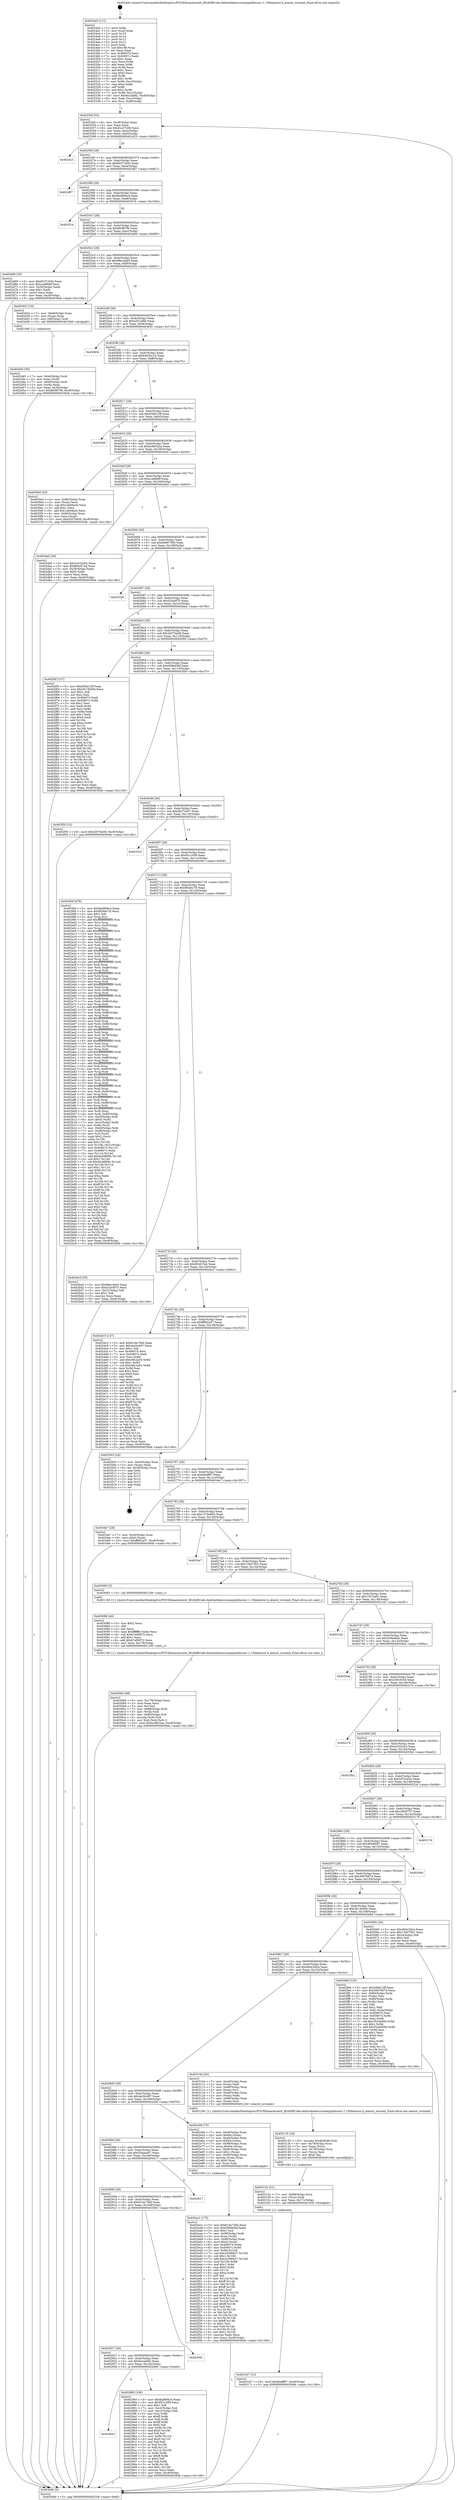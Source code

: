 digraph "0x4024e0" {
  label = "0x4024e0 (/mnt/c/Users/mathe/Desktop/tcc/POCII/binaries/extr_BGAQRCode-Androidzbarsrcmainjnilibiconv-1.15libatarist.h_atarist_wctomb_Final-ollvm.out::main(0))"
  labelloc = "t"
  node[shape=record]

  Entry [label="",width=0.3,height=0.3,shape=circle,fillcolor=black,style=filled]
  "0x40254f" [label="{
     0x40254f [32]\l
     | [instrs]\l
     &nbsp;&nbsp;0x40254f \<+6\>: mov -0xc8(%rbp),%eax\l
     &nbsp;&nbsp;0x402555 \<+2\>: mov %eax,%ecx\l
     &nbsp;&nbsp;0x402557 \<+6\>: sub $0x81a37206,%ecx\l
     &nbsp;&nbsp;0x40255d \<+6\>: mov %eax,-0xdc(%rbp)\l
     &nbsp;&nbsp;0x402563 \<+6\>: mov %ecx,-0xe0(%rbp)\l
     &nbsp;&nbsp;0x402569 \<+6\>: je 0000000000402d23 \<main+0x843\>\l
  }"]
  "0x402d23" [label="{
     0x402d23\l
  }", style=dashed]
  "0x40256f" [label="{
     0x40256f [28]\l
     | [instrs]\l
     &nbsp;&nbsp;0x40256f \<+5\>: jmp 0000000000402574 \<main+0x94\>\l
     &nbsp;&nbsp;0x402574 \<+6\>: mov -0xdc(%rbp),%eax\l
     &nbsp;&nbsp;0x40257a \<+5\>: sub $0x8437c645,%eax\l
     &nbsp;&nbsp;0x40257f \<+6\>: mov %eax,-0xe4(%rbp)\l
     &nbsp;&nbsp;0x402585 \<+6\>: je 0000000000402d87 \<main+0x8a7\>\l
  }"]
  Exit [label="",width=0.3,height=0.3,shape=circle,fillcolor=black,style=filled,peripheries=2]
  "0x402d87" [label="{
     0x402d87\l
  }", style=dashed]
  "0x40258b" [label="{
     0x40258b [28]\l
     | [instrs]\l
     &nbsp;&nbsp;0x40258b \<+5\>: jmp 0000000000402590 \<main+0xb0\>\l
     &nbsp;&nbsp;0x402590 \<+6\>: mov -0xdc(%rbp),%eax\l
     &nbsp;&nbsp;0x402596 \<+5\>: sub $0x8ad80bc4,%eax\l
     &nbsp;&nbsp;0x40259b \<+6\>: mov %eax,-0xe8(%rbp)\l
     &nbsp;&nbsp;0x4025a1 \<+6\>: je 000000000040351b \<main+0x103b\>\l
  }"]
  "0x403167" [label="{
     0x403167 [15]\l
     | [instrs]\l
     &nbsp;&nbsp;0x403167 \<+10\>: movl $0x8ddff97,-0xc8(%rbp)\l
     &nbsp;&nbsp;0x403171 \<+5\>: jmp 000000000040364b \<main+0x116b\>\l
  }"]
  "0x40351b" [label="{
     0x40351b\l
  }", style=dashed]
  "0x4025a7" [label="{
     0x4025a7 [28]\l
     | [instrs]\l
     &nbsp;&nbsp;0x4025a7 \<+5\>: jmp 00000000004025ac \<main+0xcc\>\l
     &nbsp;&nbsp;0x4025ac \<+6\>: mov -0xdc(%rbp),%eax\l
     &nbsp;&nbsp;0x4025b2 \<+5\>: sub $0x8fc987f6,%eax\l
     &nbsp;&nbsp;0x4025b7 \<+6\>: mov %eax,-0xec(%rbp)\l
     &nbsp;&nbsp;0x4025bd \<+6\>: je 0000000000402d69 \<main+0x889\>\l
  }"]
  "0x403152" [label="{
     0x403152 [21]\l
     | [instrs]\l
     &nbsp;&nbsp;0x403152 \<+7\>: mov -0x88(%rbp),%rcx\l
     &nbsp;&nbsp;0x403159 \<+3\>: mov (%rcx),%rdi\l
     &nbsp;&nbsp;0x40315c \<+6\>: mov %eax,-0x17c(%rbp)\l
     &nbsp;&nbsp;0x403162 \<+5\>: call 0000000000401030 \<free@plt\>\l
     | [calls]\l
     &nbsp;&nbsp;0x401030 \{1\} (unknown)\l
  }"]
  "0x402d69" [label="{
     0x402d69 [30]\l
     | [instrs]\l
     &nbsp;&nbsp;0x402d69 \<+5\>: mov $0x8437c645,%eax\l
     &nbsp;&nbsp;0x402d6e \<+5\>: mov $0xccaf6b8f,%ecx\l
     &nbsp;&nbsp;0x402d73 \<+3\>: mov -0x30(%rbp),%edx\l
     &nbsp;&nbsp;0x402d76 \<+3\>: cmp $0x1,%edx\l
     &nbsp;&nbsp;0x402d79 \<+3\>: cmovl %ecx,%eax\l
     &nbsp;&nbsp;0x402d7c \<+6\>: mov %eax,-0xc8(%rbp)\l
     &nbsp;&nbsp;0x402d82 \<+5\>: jmp 000000000040364b \<main+0x116b\>\l
  }"]
  "0x4025c3" [label="{
     0x4025c3 [28]\l
     | [instrs]\l
     &nbsp;&nbsp;0x4025c3 \<+5\>: jmp 00000000004025c8 \<main+0xe8\>\l
     &nbsp;&nbsp;0x4025c8 \<+6\>: mov -0xdc(%rbp),%eax\l
     &nbsp;&nbsp;0x4025ce \<+5\>: sub $0x98ec4eb5,%eax\l
     &nbsp;&nbsp;0x4025d3 \<+6\>: mov %eax,-0xf0(%rbp)\l
     &nbsp;&nbsp;0x4025d9 \<+6\>: je 0000000000402d32 \<main+0x852\>\l
  }"]
  "0x403135" [label="{
     0x403135 [29]\l
     | [instrs]\l
     &nbsp;&nbsp;0x403135 \<+10\>: movabs $0x4040d6,%rdi\l
     &nbsp;&nbsp;0x40313f \<+4\>: mov -0x78(%rbp),%rcx\l
     &nbsp;&nbsp;0x403143 \<+2\>: mov %eax,(%rcx)\l
     &nbsp;&nbsp;0x403145 \<+4\>: mov -0x78(%rbp),%rcx\l
     &nbsp;&nbsp;0x403149 \<+2\>: mov (%rcx),%esi\l
     &nbsp;&nbsp;0x40314b \<+2\>: mov $0x0,%al\l
     &nbsp;&nbsp;0x40314d \<+5\>: call 0000000000401040 \<printf@plt\>\l
     | [calls]\l
     &nbsp;&nbsp;0x401040 \{1\} (unknown)\l
  }"]
  "0x402d32" [label="{
     0x402d32 [19]\l
     | [instrs]\l
     &nbsp;&nbsp;0x402d32 \<+7\>: mov -0xb8(%rbp),%rax\l
     &nbsp;&nbsp;0x402d39 \<+3\>: mov (%rax),%rax\l
     &nbsp;&nbsp;0x402d3c \<+4\>: mov 0x8(%rax),%rdi\l
     &nbsp;&nbsp;0x402d40 \<+5\>: call 0000000000401060 \<atoi@plt\>\l
     | [calls]\l
     &nbsp;&nbsp;0x401060 \{1\} (unknown)\l
  }"]
  "0x4025df" [label="{
     0x4025df [28]\l
     | [instrs]\l
     &nbsp;&nbsp;0x4025df \<+5\>: jmp 00000000004025e4 \<main+0x104\>\l
     &nbsp;&nbsp;0x4025e4 \<+6\>: mov -0xdc(%rbp),%eax\l
     &nbsp;&nbsp;0x4025ea \<+5\>: sub $0xa2f12d6b,%eax\l
     &nbsp;&nbsp;0x4025ef \<+6\>: mov %eax,-0xf4(%rbp)\l
     &nbsp;&nbsp;0x4025f5 \<+6\>: je 000000000040363c \<main+0x115c\>\l
  }"]
  "0x4030b0" [label="{
     0x4030b0 [48]\l
     | [instrs]\l
     &nbsp;&nbsp;0x4030b0 \<+6\>: mov -0x178(%rbp),%ecx\l
     &nbsp;&nbsp;0x4030b6 \<+3\>: imul %eax,%ecx\l
     &nbsp;&nbsp;0x4030b9 \<+3\>: mov %cl,%sil\l
     &nbsp;&nbsp;0x4030bc \<+7\>: mov -0x88(%rbp),%rdi\l
     &nbsp;&nbsp;0x4030c3 \<+3\>: mov (%rdi),%rdi\l
     &nbsp;&nbsp;0x4030c6 \<+4\>: mov -0x80(%rbp),%r8\l
     &nbsp;&nbsp;0x4030ca \<+3\>: movslq (%r8),%r8\l
     &nbsp;&nbsp;0x4030cd \<+4\>: mov %sil,(%rdi,%r8,1)\l
     &nbsp;&nbsp;0x4030d1 \<+10\>: movl $0xbc9b52ea,-0xc8(%rbp)\l
     &nbsp;&nbsp;0x4030db \<+5\>: jmp 000000000040364b \<main+0x116b\>\l
  }"]
  "0x40363c" [label="{
     0x40363c\l
  }", style=dashed]
  "0x4025fb" [label="{
     0x4025fb [28]\l
     | [instrs]\l
     &nbsp;&nbsp;0x4025fb \<+5\>: jmp 0000000000402600 \<main+0x120\>\l
     &nbsp;&nbsp;0x402600 \<+6\>: mov -0xdc(%rbp),%eax\l
     &nbsp;&nbsp;0x402606 \<+5\>: sub $0xb455ec1d,%eax\l
     &nbsp;&nbsp;0x40260b \<+6\>: mov %eax,-0xf8(%rbp)\l
     &nbsp;&nbsp;0x402611 \<+6\>: je 0000000000403355 \<main+0xe75\>\l
  }"]
  "0x403088" [label="{
     0x403088 [40]\l
     | [instrs]\l
     &nbsp;&nbsp;0x403088 \<+5\>: mov $0x2,%ecx\l
     &nbsp;&nbsp;0x40308d \<+1\>: cltd\l
     &nbsp;&nbsp;0x40308e \<+2\>: idiv %ecx\l
     &nbsp;&nbsp;0x403090 \<+6\>: imul $0xfffffffe,%edx,%ecx\l
     &nbsp;&nbsp;0x403096 \<+6\>: sub $0xb7a95872,%ecx\l
     &nbsp;&nbsp;0x40309c \<+3\>: add $0x1,%ecx\l
     &nbsp;&nbsp;0x40309f \<+6\>: add $0xb7a95872,%ecx\l
     &nbsp;&nbsp;0x4030a5 \<+6\>: mov %ecx,-0x178(%rbp)\l
     &nbsp;&nbsp;0x4030ab \<+5\>: call 0000000000401160 \<next_i\>\l
     | [calls]\l
     &nbsp;&nbsp;0x401160 \{1\} (/mnt/c/Users/mathe/Desktop/tcc/POCII/binaries/extr_BGAQRCode-Androidzbarsrcmainjnilibiconv-1.15libatarist.h_atarist_wctomb_Final-ollvm.out::next_i)\l
  }"]
  "0x403355" [label="{
     0x403355\l
  }", style=dashed]
  "0x402617" [label="{
     0x402617 [28]\l
     | [instrs]\l
     &nbsp;&nbsp;0x402617 \<+5\>: jmp 000000000040261c \<main+0x13c\>\l
     &nbsp;&nbsp;0x40261c \<+6\>: mov -0xdc(%rbp),%eax\l
     &nbsp;&nbsp;0x402622 \<+5\>: sub $0xb58d12ff,%eax\l
     &nbsp;&nbsp;0x402627 \<+6\>: mov %eax,-0xfc(%rbp)\l
     &nbsp;&nbsp;0x40262d \<+6\>: je 00000000004035ef \<main+0x110f\>\l
  }"]
  "0x402ea1" [label="{
     0x402ea1 [175]\l
     | [instrs]\l
     &nbsp;&nbsp;0x402ea1 \<+5\>: mov $0x61da736d,%ecx\l
     &nbsp;&nbsp;0x402ea6 \<+5\>: mov $0xd566d3bf,%edx\l
     &nbsp;&nbsp;0x402eab \<+3\>: mov $0x1,%sil\l
     &nbsp;&nbsp;0x402eae \<+7\>: mov -0x88(%rbp),%rdi\l
     &nbsp;&nbsp;0x402eb5 \<+3\>: mov %rax,(%rdi)\l
     &nbsp;&nbsp;0x402eb8 \<+4\>: mov -0x80(%rbp),%rax\l
     &nbsp;&nbsp;0x402ebc \<+6\>: movl $0x0,(%rax)\l
     &nbsp;&nbsp;0x402ec2 \<+8\>: mov 0x406074,%r8d\l
     &nbsp;&nbsp;0x402eca \<+8\>: mov 0x40607c,%r9d\l
     &nbsp;&nbsp;0x402ed2 \<+3\>: mov %r8d,%r10d\l
     &nbsp;&nbsp;0x402ed5 \<+7\>: sub $0x24396b27,%r10d\l
     &nbsp;&nbsp;0x402edc \<+4\>: sub $0x1,%r10d\l
     &nbsp;&nbsp;0x402ee0 \<+7\>: add $0x24396b27,%r10d\l
     &nbsp;&nbsp;0x402ee7 \<+4\>: imul %r10d,%r8d\l
     &nbsp;&nbsp;0x402eeb \<+4\>: and $0x1,%r8d\l
     &nbsp;&nbsp;0x402eef \<+4\>: cmp $0x0,%r8d\l
     &nbsp;&nbsp;0x402ef3 \<+4\>: sete %r11b\l
     &nbsp;&nbsp;0x402ef7 \<+4\>: cmp $0xa,%r9d\l
     &nbsp;&nbsp;0x402efb \<+3\>: setl %bl\l
     &nbsp;&nbsp;0x402efe \<+3\>: mov %r11b,%r14b\l
     &nbsp;&nbsp;0x402f01 \<+4\>: xor $0xff,%r14b\l
     &nbsp;&nbsp;0x402f05 \<+3\>: mov %bl,%r15b\l
     &nbsp;&nbsp;0x402f08 \<+4\>: xor $0xff,%r15b\l
     &nbsp;&nbsp;0x402f0c \<+4\>: xor $0x1,%sil\l
     &nbsp;&nbsp;0x402f10 \<+3\>: mov %r14b,%r12b\l
     &nbsp;&nbsp;0x402f13 \<+4\>: and $0xff,%r12b\l
     &nbsp;&nbsp;0x402f17 \<+3\>: and %sil,%r11b\l
     &nbsp;&nbsp;0x402f1a \<+3\>: mov %r15b,%r13b\l
     &nbsp;&nbsp;0x402f1d \<+4\>: and $0xff,%r13b\l
     &nbsp;&nbsp;0x402f21 \<+3\>: and %sil,%bl\l
     &nbsp;&nbsp;0x402f24 \<+3\>: or %r11b,%r12b\l
     &nbsp;&nbsp;0x402f27 \<+3\>: or %bl,%r13b\l
     &nbsp;&nbsp;0x402f2a \<+3\>: xor %r13b,%r12b\l
     &nbsp;&nbsp;0x402f2d \<+3\>: or %r15b,%r14b\l
     &nbsp;&nbsp;0x402f30 \<+4\>: xor $0xff,%r14b\l
     &nbsp;&nbsp;0x402f34 \<+4\>: or $0x1,%sil\l
     &nbsp;&nbsp;0x402f38 \<+3\>: and %sil,%r14b\l
     &nbsp;&nbsp;0x402f3b \<+3\>: or %r14b,%r12b\l
     &nbsp;&nbsp;0x402f3e \<+4\>: test $0x1,%r12b\l
     &nbsp;&nbsp;0x402f42 \<+3\>: cmovne %edx,%ecx\l
     &nbsp;&nbsp;0x402f45 \<+6\>: mov %ecx,-0xc8(%rbp)\l
     &nbsp;&nbsp;0x402f4b \<+5\>: jmp 000000000040364b \<main+0x116b\>\l
  }"]
  "0x4035ef" [label="{
     0x4035ef\l
  }", style=dashed]
  "0x402633" [label="{
     0x402633 [28]\l
     | [instrs]\l
     &nbsp;&nbsp;0x402633 \<+5\>: jmp 0000000000402638 \<main+0x158\>\l
     &nbsp;&nbsp;0x402638 \<+6\>: mov -0xdc(%rbp),%eax\l
     &nbsp;&nbsp;0x40263e \<+5\>: sub $0xbc9b52ea,%eax\l
     &nbsp;&nbsp;0x402643 \<+6\>: mov %eax,-0x100(%rbp)\l
     &nbsp;&nbsp;0x402649 \<+6\>: je 00000000004030e0 \<main+0xc00\>\l
  }"]
  "0x402d45" [label="{
     0x402d45 [36]\l
     | [instrs]\l
     &nbsp;&nbsp;0x402d45 \<+7\>: mov -0xb0(%rbp),%rdi\l
     &nbsp;&nbsp;0x402d4c \<+2\>: mov %eax,(%rdi)\l
     &nbsp;&nbsp;0x402d4e \<+7\>: mov -0xb0(%rbp),%rdi\l
     &nbsp;&nbsp;0x402d55 \<+2\>: mov (%rdi),%eax\l
     &nbsp;&nbsp;0x402d57 \<+3\>: mov %eax,-0x30(%rbp)\l
     &nbsp;&nbsp;0x402d5a \<+10\>: movl $0x8fc987f6,-0xc8(%rbp)\l
     &nbsp;&nbsp;0x402d64 \<+5\>: jmp 000000000040364b \<main+0x116b\>\l
  }"]
  "0x4030e0" [label="{
     0x4030e0 [42]\l
     | [instrs]\l
     &nbsp;&nbsp;0x4030e0 \<+4\>: mov -0x80(%rbp),%rax\l
     &nbsp;&nbsp;0x4030e4 \<+2\>: mov (%rax),%ecx\l
     &nbsp;&nbsp;0x4030e6 \<+6\>: sub $0x1de94ecb,%ecx\l
     &nbsp;&nbsp;0x4030ec \<+3\>: add $0x1,%ecx\l
     &nbsp;&nbsp;0x4030ef \<+6\>: add $0x1de94ecb,%ecx\l
     &nbsp;&nbsp;0x4030f5 \<+4\>: mov -0x80(%rbp),%rax\l
     &nbsp;&nbsp;0x4030f9 \<+2\>: mov %ecx,(%rax)\l
     &nbsp;&nbsp;0x4030fb \<+10\>: movl $0xd207ba58,-0xc8(%rbp)\l
     &nbsp;&nbsp;0x403105 \<+5\>: jmp 000000000040364b \<main+0x116b\>\l
  }"]
  "0x40264f" [label="{
     0x40264f [28]\l
     | [instrs]\l
     &nbsp;&nbsp;0x40264f \<+5\>: jmp 0000000000402654 \<main+0x174\>\l
     &nbsp;&nbsp;0x402654 \<+6\>: mov -0xdc(%rbp),%eax\l
     &nbsp;&nbsp;0x40265a \<+5\>: sub $0xccaf6b8f,%eax\l
     &nbsp;&nbsp;0x40265f \<+6\>: mov %eax,-0x104(%rbp)\l
     &nbsp;&nbsp;0x402665 \<+6\>: je 0000000000402da5 \<main+0x8c5\>\l
  }"]
  "0x4024e0" [label="{
     0x4024e0 [111]\l
     | [instrs]\l
     &nbsp;&nbsp;0x4024e0 \<+1\>: push %rbp\l
     &nbsp;&nbsp;0x4024e1 \<+3\>: mov %rsp,%rbp\l
     &nbsp;&nbsp;0x4024e4 \<+2\>: push %r15\l
     &nbsp;&nbsp;0x4024e6 \<+2\>: push %r14\l
     &nbsp;&nbsp;0x4024e8 \<+2\>: push %r13\l
     &nbsp;&nbsp;0x4024ea \<+2\>: push %r12\l
     &nbsp;&nbsp;0x4024ec \<+1\>: push %rbx\l
     &nbsp;&nbsp;0x4024ed \<+7\>: sub $0x188,%rsp\l
     &nbsp;&nbsp;0x4024f4 \<+2\>: xor %eax,%eax\l
     &nbsp;&nbsp;0x4024f6 \<+7\>: mov 0x406074,%ecx\l
     &nbsp;&nbsp;0x4024fd \<+7\>: mov 0x40607c,%edx\l
     &nbsp;&nbsp;0x402504 \<+3\>: sub $0x1,%eax\l
     &nbsp;&nbsp;0x402507 \<+3\>: mov %ecx,%r8d\l
     &nbsp;&nbsp;0x40250a \<+3\>: add %eax,%r8d\l
     &nbsp;&nbsp;0x40250d \<+4\>: imul %r8d,%ecx\l
     &nbsp;&nbsp;0x402511 \<+3\>: and $0x1,%ecx\l
     &nbsp;&nbsp;0x402514 \<+3\>: cmp $0x0,%ecx\l
     &nbsp;&nbsp;0x402517 \<+4\>: sete %r9b\l
     &nbsp;&nbsp;0x40251b \<+4\>: and $0x1,%r9b\l
     &nbsp;&nbsp;0x40251f \<+7\>: mov %r9b,-0xc2(%rbp)\l
     &nbsp;&nbsp;0x402526 \<+3\>: cmp $0xa,%edx\l
     &nbsp;&nbsp;0x402529 \<+4\>: setl %r9b\l
     &nbsp;&nbsp;0x40252d \<+4\>: and $0x1,%r9b\l
     &nbsp;&nbsp;0x402531 \<+7\>: mov %r9b,-0xc1(%rbp)\l
     &nbsp;&nbsp;0x402538 \<+10\>: movl $0x6e2abfd2,-0xc8(%rbp)\l
     &nbsp;&nbsp;0x402542 \<+6\>: mov %edi,-0xcc(%rbp)\l
     &nbsp;&nbsp;0x402548 \<+7\>: mov %rsi,-0xd8(%rbp)\l
  }"]
  "0x402da5" [label="{
     0x402da5 [30]\l
     | [instrs]\l
     &nbsp;&nbsp;0x402da5 \<+5\>: mov $0x2c032cb2,%eax\l
     &nbsp;&nbsp;0x402daa \<+5\>: mov $0xfb5d37a4,%ecx\l
     &nbsp;&nbsp;0x402daf \<+3\>: mov -0x30(%rbp),%edx\l
     &nbsp;&nbsp;0x402db2 \<+3\>: cmp $0x0,%edx\l
     &nbsp;&nbsp;0x402db5 \<+3\>: cmove %ecx,%eax\l
     &nbsp;&nbsp;0x402db8 \<+6\>: mov %eax,-0xc8(%rbp)\l
     &nbsp;&nbsp;0x402dbe \<+5\>: jmp 000000000040364b \<main+0x116b\>\l
  }"]
  "0x40266b" [label="{
     0x40266b [28]\l
     | [instrs]\l
     &nbsp;&nbsp;0x40266b \<+5\>: jmp 0000000000402670 \<main+0x190\>\l
     &nbsp;&nbsp;0x402670 \<+6\>: mov -0xdc(%rbp),%eax\l
     &nbsp;&nbsp;0x402676 \<+5\>: sub $0xd0d97390,%eax\l
     &nbsp;&nbsp;0x40267b \<+6\>: mov %eax,-0x108(%rbp)\l
     &nbsp;&nbsp;0x402681 \<+6\>: je 000000000040332b \<main+0xe4b\>\l
  }"]
  "0x40364b" [label="{
     0x40364b [5]\l
     | [instrs]\l
     &nbsp;&nbsp;0x40364b \<+5\>: jmp 000000000040254f \<main+0x6f\>\l
  }"]
  "0x40332b" [label="{
     0x40332b\l
  }", style=dashed]
  "0x402687" [label="{
     0x402687 [28]\l
     | [instrs]\l
     &nbsp;&nbsp;0x402687 \<+5\>: jmp 000000000040268c \<main+0x1ac\>\l
     &nbsp;&nbsp;0x40268c \<+6\>: mov -0xdc(%rbp),%eax\l
     &nbsp;&nbsp;0x402692 \<+5\>: sub $0xd1bc6f75,%eax\l
     &nbsp;&nbsp;0x402697 \<+6\>: mov %eax,-0x10c(%rbp)\l
     &nbsp;&nbsp;0x40269d \<+6\>: je 0000000000402beb \<main+0x70b\>\l
  }"]
  "0x402943" [label="{
     0x402943\l
  }", style=dashed]
  "0x402beb" [label="{
     0x402beb\l
  }", style=dashed]
  "0x4026a3" [label="{
     0x4026a3 [28]\l
     | [instrs]\l
     &nbsp;&nbsp;0x4026a3 \<+5\>: jmp 00000000004026a8 \<main+0x1c8\>\l
     &nbsp;&nbsp;0x4026a8 \<+6\>: mov -0xdc(%rbp),%eax\l
     &nbsp;&nbsp;0x4026ae \<+5\>: sub $0xd207ba58,%eax\l
     &nbsp;&nbsp;0x4026b3 \<+6\>: mov %eax,-0x110(%rbp)\l
     &nbsp;&nbsp;0x4026b9 \<+6\>: je 0000000000402f5f \<main+0xa7f\>\l
  }"]
  "0x402985" [label="{
     0x402985 [106]\l
     | [instrs]\l
     &nbsp;&nbsp;0x402985 \<+5\>: mov $0x8ad80bc4,%eax\l
     &nbsp;&nbsp;0x40298a \<+5\>: mov $0xf5c1c0f9,%ecx\l
     &nbsp;&nbsp;0x40298f \<+2\>: mov $0x1,%dl\l
     &nbsp;&nbsp;0x402991 \<+7\>: mov -0xc2(%rbp),%sil\l
     &nbsp;&nbsp;0x402998 \<+7\>: mov -0xc1(%rbp),%dil\l
     &nbsp;&nbsp;0x40299f \<+3\>: mov %sil,%r8b\l
     &nbsp;&nbsp;0x4029a2 \<+4\>: xor $0xff,%r8b\l
     &nbsp;&nbsp;0x4029a6 \<+3\>: mov %dil,%r9b\l
     &nbsp;&nbsp;0x4029a9 \<+4\>: xor $0xff,%r9b\l
     &nbsp;&nbsp;0x4029ad \<+3\>: xor $0x0,%dl\l
     &nbsp;&nbsp;0x4029b0 \<+3\>: mov %r8b,%r10b\l
     &nbsp;&nbsp;0x4029b3 \<+4\>: and $0x0,%r10b\l
     &nbsp;&nbsp;0x4029b7 \<+3\>: and %dl,%sil\l
     &nbsp;&nbsp;0x4029ba \<+3\>: mov %r9b,%r11b\l
     &nbsp;&nbsp;0x4029bd \<+4\>: and $0x0,%r11b\l
     &nbsp;&nbsp;0x4029c1 \<+3\>: and %dl,%dil\l
     &nbsp;&nbsp;0x4029c4 \<+3\>: or %sil,%r10b\l
     &nbsp;&nbsp;0x4029c7 \<+3\>: or %dil,%r11b\l
     &nbsp;&nbsp;0x4029ca \<+3\>: xor %r11b,%r10b\l
     &nbsp;&nbsp;0x4029cd \<+3\>: or %r9b,%r8b\l
     &nbsp;&nbsp;0x4029d0 \<+4\>: xor $0xff,%r8b\l
     &nbsp;&nbsp;0x4029d4 \<+3\>: or $0x0,%dl\l
     &nbsp;&nbsp;0x4029d7 \<+3\>: and %dl,%r8b\l
     &nbsp;&nbsp;0x4029da \<+3\>: or %r8b,%r10b\l
     &nbsp;&nbsp;0x4029dd \<+4\>: test $0x1,%r10b\l
     &nbsp;&nbsp;0x4029e1 \<+3\>: cmovne %ecx,%eax\l
     &nbsp;&nbsp;0x4029e4 \<+6\>: mov %eax,-0xc8(%rbp)\l
     &nbsp;&nbsp;0x4029ea \<+5\>: jmp 000000000040364b \<main+0x116b\>\l
  }"]
  "0x402f5f" [label="{
     0x402f5f [137]\l
     | [instrs]\l
     &nbsp;&nbsp;0x402f5f \<+5\>: mov $0xb58d12ff,%eax\l
     &nbsp;&nbsp;0x402f64 \<+5\>: mov $0x3b13b93b,%ecx\l
     &nbsp;&nbsp;0x402f69 \<+2\>: mov $0x1,%dl\l
     &nbsp;&nbsp;0x402f6b \<+2\>: xor %esi,%esi\l
     &nbsp;&nbsp;0x402f6d \<+7\>: mov 0x406074,%edi\l
     &nbsp;&nbsp;0x402f74 \<+8\>: mov 0x40607c,%r8d\l
     &nbsp;&nbsp;0x402f7c \<+3\>: sub $0x1,%esi\l
     &nbsp;&nbsp;0x402f7f \<+3\>: mov %edi,%r9d\l
     &nbsp;&nbsp;0x402f82 \<+3\>: add %esi,%r9d\l
     &nbsp;&nbsp;0x402f85 \<+4\>: imul %r9d,%edi\l
     &nbsp;&nbsp;0x402f89 \<+3\>: and $0x1,%edi\l
     &nbsp;&nbsp;0x402f8c \<+3\>: cmp $0x0,%edi\l
     &nbsp;&nbsp;0x402f8f \<+4\>: sete %r10b\l
     &nbsp;&nbsp;0x402f93 \<+4\>: cmp $0xa,%r8d\l
     &nbsp;&nbsp;0x402f97 \<+4\>: setl %r11b\l
     &nbsp;&nbsp;0x402f9b \<+3\>: mov %r10b,%bl\l
     &nbsp;&nbsp;0x402f9e \<+3\>: xor $0xff,%bl\l
     &nbsp;&nbsp;0x402fa1 \<+3\>: mov %r11b,%r14b\l
     &nbsp;&nbsp;0x402fa4 \<+4\>: xor $0xff,%r14b\l
     &nbsp;&nbsp;0x402fa8 \<+3\>: xor $0x1,%dl\l
     &nbsp;&nbsp;0x402fab \<+3\>: mov %bl,%r15b\l
     &nbsp;&nbsp;0x402fae \<+4\>: and $0xff,%r15b\l
     &nbsp;&nbsp;0x402fb2 \<+3\>: and %dl,%r10b\l
     &nbsp;&nbsp;0x402fb5 \<+3\>: mov %r14b,%r12b\l
     &nbsp;&nbsp;0x402fb8 \<+4\>: and $0xff,%r12b\l
     &nbsp;&nbsp;0x402fbc \<+3\>: and %dl,%r11b\l
     &nbsp;&nbsp;0x402fbf \<+3\>: or %r10b,%r15b\l
     &nbsp;&nbsp;0x402fc2 \<+3\>: or %r11b,%r12b\l
     &nbsp;&nbsp;0x402fc5 \<+3\>: xor %r12b,%r15b\l
     &nbsp;&nbsp;0x402fc8 \<+3\>: or %r14b,%bl\l
     &nbsp;&nbsp;0x402fcb \<+3\>: xor $0xff,%bl\l
     &nbsp;&nbsp;0x402fce \<+3\>: or $0x1,%dl\l
     &nbsp;&nbsp;0x402fd1 \<+2\>: and %dl,%bl\l
     &nbsp;&nbsp;0x402fd3 \<+3\>: or %bl,%r15b\l
     &nbsp;&nbsp;0x402fd6 \<+4\>: test $0x1,%r15b\l
     &nbsp;&nbsp;0x402fda \<+3\>: cmovne %ecx,%eax\l
     &nbsp;&nbsp;0x402fdd \<+6\>: mov %eax,-0xc8(%rbp)\l
     &nbsp;&nbsp;0x402fe3 \<+5\>: jmp 000000000040364b \<main+0x116b\>\l
  }"]
  "0x4026bf" [label="{
     0x4026bf [28]\l
     | [instrs]\l
     &nbsp;&nbsp;0x4026bf \<+5\>: jmp 00000000004026c4 \<main+0x1e4\>\l
     &nbsp;&nbsp;0x4026c4 \<+6\>: mov -0xdc(%rbp),%eax\l
     &nbsp;&nbsp;0x4026ca \<+5\>: sub $0xd566d3bf,%eax\l
     &nbsp;&nbsp;0x4026cf \<+6\>: mov %eax,-0x114(%rbp)\l
     &nbsp;&nbsp;0x4026d5 \<+6\>: je 0000000000402f50 \<main+0xa70\>\l
  }"]
  "0x402927" [label="{
     0x402927 [28]\l
     | [instrs]\l
     &nbsp;&nbsp;0x402927 \<+5\>: jmp 000000000040292c \<main+0x44c\>\l
     &nbsp;&nbsp;0x40292c \<+6\>: mov -0xdc(%rbp),%eax\l
     &nbsp;&nbsp;0x402932 \<+5\>: sub $0x6e2abfd2,%eax\l
     &nbsp;&nbsp;0x402937 \<+6\>: mov %eax,-0x16c(%rbp)\l
     &nbsp;&nbsp;0x40293d \<+6\>: je 0000000000402985 \<main+0x4a5\>\l
  }"]
  "0x402f50" [label="{
     0x402f50 [15]\l
     | [instrs]\l
     &nbsp;&nbsp;0x402f50 \<+10\>: movl $0xd207ba58,-0xc8(%rbp)\l
     &nbsp;&nbsp;0x402f5a \<+5\>: jmp 000000000040364b \<main+0x116b\>\l
  }"]
  "0x4026db" [label="{
     0x4026db [28]\l
     | [instrs]\l
     &nbsp;&nbsp;0x4026db \<+5\>: jmp 00000000004026e0 \<main+0x200\>\l
     &nbsp;&nbsp;0x4026e0 \<+6\>: mov -0xdc(%rbp),%eax\l
     &nbsp;&nbsp;0x4026e6 \<+5\>: sub $0xdb372e07,%eax\l
     &nbsp;&nbsp;0x4026eb \<+6\>: mov %eax,-0x118(%rbp)\l
     &nbsp;&nbsp;0x4026f1 \<+6\>: je 00000000004032c5 \<main+0xde5\>\l
  }"]
  "0x403581" [label="{
     0x403581\l
  }", style=dashed]
  "0x4032c5" [label="{
     0x4032c5\l
  }", style=dashed]
  "0x4026f7" [label="{
     0x4026f7 [28]\l
     | [instrs]\l
     &nbsp;&nbsp;0x4026f7 \<+5\>: jmp 00000000004026fc \<main+0x21c\>\l
     &nbsp;&nbsp;0x4026fc \<+6\>: mov -0xdc(%rbp),%eax\l
     &nbsp;&nbsp;0x402702 \<+5\>: sub $0xf5c1c0f9,%eax\l
     &nbsp;&nbsp;0x402707 \<+6\>: mov %eax,-0x11c(%rbp)\l
     &nbsp;&nbsp;0x40270d \<+6\>: je 00000000004029ef \<main+0x50f\>\l
  }"]
  "0x40290b" [label="{
     0x40290b [28]\l
     | [instrs]\l
     &nbsp;&nbsp;0x40290b \<+5\>: jmp 0000000000402910 \<main+0x430\>\l
     &nbsp;&nbsp;0x402910 \<+6\>: mov -0xdc(%rbp),%eax\l
     &nbsp;&nbsp;0x402916 \<+5\>: sub $0x61da736d,%eax\l
     &nbsp;&nbsp;0x40291b \<+6\>: mov %eax,-0x168(%rbp)\l
     &nbsp;&nbsp;0x402921 \<+6\>: je 0000000000403581 \<main+0x10a1\>\l
  }"]
  "0x4029ef" [label="{
     0x4029ef [478]\l
     | [instrs]\l
     &nbsp;&nbsp;0x4029ef \<+5\>: mov $0x8ad80bc4,%eax\l
     &nbsp;&nbsp;0x4029f4 \<+5\>: mov $0xf83bbc78,%ecx\l
     &nbsp;&nbsp;0x4029f9 \<+2\>: mov $0x1,%dl\l
     &nbsp;&nbsp;0x4029fb \<+3\>: mov %rsp,%rsi\l
     &nbsp;&nbsp;0x4029fe \<+4\>: add $0xfffffffffffffff0,%rsi\l
     &nbsp;&nbsp;0x402a02 \<+3\>: mov %rsi,%rsp\l
     &nbsp;&nbsp;0x402a05 \<+7\>: mov %rsi,-0xc0(%rbp)\l
     &nbsp;&nbsp;0x402a0c \<+3\>: mov %rsp,%rsi\l
     &nbsp;&nbsp;0x402a0f \<+4\>: add $0xfffffffffffffff0,%rsi\l
     &nbsp;&nbsp;0x402a13 \<+3\>: mov %rsi,%rsp\l
     &nbsp;&nbsp;0x402a16 \<+3\>: mov %rsp,%rdi\l
     &nbsp;&nbsp;0x402a19 \<+4\>: add $0xfffffffffffffff0,%rdi\l
     &nbsp;&nbsp;0x402a1d \<+3\>: mov %rdi,%rsp\l
     &nbsp;&nbsp;0x402a20 \<+7\>: mov %rdi,-0xb8(%rbp)\l
     &nbsp;&nbsp;0x402a27 \<+3\>: mov %rsp,%rdi\l
     &nbsp;&nbsp;0x402a2a \<+4\>: add $0xfffffffffffffff0,%rdi\l
     &nbsp;&nbsp;0x402a2e \<+3\>: mov %rdi,%rsp\l
     &nbsp;&nbsp;0x402a31 \<+7\>: mov %rdi,-0xb0(%rbp)\l
     &nbsp;&nbsp;0x402a38 \<+3\>: mov %rsp,%rdi\l
     &nbsp;&nbsp;0x402a3b \<+4\>: add $0xfffffffffffffff0,%rdi\l
     &nbsp;&nbsp;0x402a3f \<+3\>: mov %rdi,%rsp\l
     &nbsp;&nbsp;0x402a42 \<+7\>: mov %rdi,-0xa8(%rbp)\l
     &nbsp;&nbsp;0x402a49 \<+3\>: mov %rsp,%rdi\l
     &nbsp;&nbsp;0x402a4c \<+4\>: add $0xfffffffffffffff0,%rdi\l
     &nbsp;&nbsp;0x402a50 \<+3\>: mov %rdi,%rsp\l
     &nbsp;&nbsp;0x402a53 \<+7\>: mov %rdi,-0xa0(%rbp)\l
     &nbsp;&nbsp;0x402a5a \<+3\>: mov %rsp,%rdi\l
     &nbsp;&nbsp;0x402a5d \<+4\>: add $0xfffffffffffffff0,%rdi\l
     &nbsp;&nbsp;0x402a61 \<+3\>: mov %rdi,%rsp\l
     &nbsp;&nbsp;0x402a64 \<+7\>: mov %rdi,-0x98(%rbp)\l
     &nbsp;&nbsp;0x402a6b \<+3\>: mov %rsp,%rdi\l
     &nbsp;&nbsp;0x402a6e \<+4\>: add $0xfffffffffffffff0,%rdi\l
     &nbsp;&nbsp;0x402a72 \<+3\>: mov %rdi,%rsp\l
     &nbsp;&nbsp;0x402a75 \<+7\>: mov %rdi,-0x90(%rbp)\l
     &nbsp;&nbsp;0x402a7c \<+3\>: mov %rsp,%rdi\l
     &nbsp;&nbsp;0x402a7f \<+4\>: add $0xfffffffffffffff0,%rdi\l
     &nbsp;&nbsp;0x402a83 \<+3\>: mov %rdi,%rsp\l
     &nbsp;&nbsp;0x402a86 \<+7\>: mov %rdi,-0x88(%rbp)\l
     &nbsp;&nbsp;0x402a8d \<+3\>: mov %rsp,%rdi\l
     &nbsp;&nbsp;0x402a90 \<+4\>: add $0xfffffffffffffff0,%rdi\l
     &nbsp;&nbsp;0x402a94 \<+3\>: mov %rdi,%rsp\l
     &nbsp;&nbsp;0x402a97 \<+4\>: mov %rdi,-0x80(%rbp)\l
     &nbsp;&nbsp;0x402a9b \<+3\>: mov %rsp,%rdi\l
     &nbsp;&nbsp;0x402a9e \<+4\>: add $0xfffffffffffffff0,%rdi\l
     &nbsp;&nbsp;0x402aa2 \<+3\>: mov %rdi,%rsp\l
     &nbsp;&nbsp;0x402aa5 \<+4\>: mov %rdi,-0x78(%rbp)\l
     &nbsp;&nbsp;0x402aa9 \<+3\>: mov %rsp,%rdi\l
     &nbsp;&nbsp;0x402aac \<+4\>: add $0xfffffffffffffff0,%rdi\l
     &nbsp;&nbsp;0x402ab0 \<+3\>: mov %rdi,%rsp\l
     &nbsp;&nbsp;0x402ab3 \<+4\>: mov %rdi,-0x70(%rbp)\l
     &nbsp;&nbsp;0x402ab7 \<+3\>: mov %rsp,%rdi\l
     &nbsp;&nbsp;0x402aba \<+4\>: add $0xfffffffffffffff0,%rdi\l
     &nbsp;&nbsp;0x402abe \<+3\>: mov %rdi,%rsp\l
     &nbsp;&nbsp;0x402ac1 \<+4\>: mov %rdi,-0x68(%rbp)\l
     &nbsp;&nbsp;0x402ac5 \<+3\>: mov %rsp,%rdi\l
     &nbsp;&nbsp;0x402ac8 \<+4\>: add $0xfffffffffffffff0,%rdi\l
     &nbsp;&nbsp;0x402acc \<+3\>: mov %rdi,%rsp\l
     &nbsp;&nbsp;0x402acf \<+4\>: mov %rdi,-0x60(%rbp)\l
     &nbsp;&nbsp;0x402ad3 \<+3\>: mov %rsp,%rdi\l
     &nbsp;&nbsp;0x402ad6 \<+4\>: add $0xfffffffffffffff0,%rdi\l
     &nbsp;&nbsp;0x402ada \<+3\>: mov %rdi,%rsp\l
     &nbsp;&nbsp;0x402add \<+4\>: mov %rdi,-0x58(%rbp)\l
     &nbsp;&nbsp;0x402ae1 \<+3\>: mov %rsp,%rdi\l
     &nbsp;&nbsp;0x402ae4 \<+4\>: add $0xfffffffffffffff0,%rdi\l
     &nbsp;&nbsp;0x402ae8 \<+3\>: mov %rdi,%rsp\l
     &nbsp;&nbsp;0x402aeb \<+4\>: mov %rdi,-0x50(%rbp)\l
     &nbsp;&nbsp;0x402aef \<+3\>: mov %rsp,%rdi\l
     &nbsp;&nbsp;0x402af2 \<+4\>: add $0xfffffffffffffff0,%rdi\l
     &nbsp;&nbsp;0x402af6 \<+3\>: mov %rdi,%rsp\l
     &nbsp;&nbsp;0x402af9 \<+4\>: mov %rdi,-0x48(%rbp)\l
     &nbsp;&nbsp;0x402afd \<+3\>: mov %rsp,%rdi\l
     &nbsp;&nbsp;0x402b00 \<+4\>: add $0xfffffffffffffff0,%rdi\l
     &nbsp;&nbsp;0x402b04 \<+3\>: mov %rdi,%rsp\l
     &nbsp;&nbsp;0x402b07 \<+4\>: mov %rdi,-0x40(%rbp)\l
     &nbsp;&nbsp;0x402b0b \<+7\>: mov -0xc0(%rbp),%rdi\l
     &nbsp;&nbsp;0x402b12 \<+6\>: movl $0x0,(%rdi)\l
     &nbsp;&nbsp;0x402b18 \<+7\>: mov -0xcc(%rbp),%r8d\l
     &nbsp;&nbsp;0x402b1f \<+3\>: mov %r8d,(%rsi)\l
     &nbsp;&nbsp;0x402b22 \<+7\>: mov -0xb8(%rbp),%rdi\l
     &nbsp;&nbsp;0x402b29 \<+7\>: mov -0xd8(%rbp),%r9\l
     &nbsp;&nbsp;0x402b30 \<+3\>: mov %r9,(%rdi)\l
     &nbsp;&nbsp;0x402b33 \<+3\>: cmpl $0x2,(%rsi)\l
     &nbsp;&nbsp;0x402b36 \<+4\>: setne %r10b\l
     &nbsp;&nbsp;0x402b3a \<+4\>: and $0x1,%r10b\l
     &nbsp;&nbsp;0x402b3e \<+4\>: mov %r10b,-0x31(%rbp)\l
     &nbsp;&nbsp;0x402b42 \<+8\>: mov 0x406074,%r11d\l
     &nbsp;&nbsp;0x402b4a \<+7\>: mov 0x40607c,%ebx\l
     &nbsp;&nbsp;0x402b51 \<+3\>: mov %r11d,%r14d\l
     &nbsp;&nbsp;0x402b54 \<+7\>: add $0x9a2d899c,%r14d\l
     &nbsp;&nbsp;0x402b5b \<+4\>: sub $0x1,%r14d\l
     &nbsp;&nbsp;0x402b5f \<+7\>: sub $0x9a2d899c,%r14d\l
     &nbsp;&nbsp;0x402b66 \<+4\>: imul %r14d,%r11d\l
     &nbsp;&nbsp;0x402b6a \<+4\>: and $0x1,%r11d\l
     &nbsp;&nbsp;0x402b6e \<+4\>: cmp $0x0,%r11d\l
     &nbsp;&nbsp;0x402b72 \<+4\>: sete %r10b\l
     &nbsp;&nbsp;0x402b76 \<+3\>: cmp $0xa,%ebx\l
     &nbsp;&nbsp;0x402b79 \<+4\>: setl %r15b\l
     &nbsp;&nbsp;0x402b7d \<+3\>: mov %r10b,%r12b\l
     &nbsp;&nbsp;0x402b80 \<+4\>: xor $0xff,%r12b\l
     &nbsp;&nbsp;0x402b84 \<+3\>: mov %r15b,%r13b\l
     &nbsp;&nbsp;0x402b87 \<+4\>: xor $0xff,%r13b\l
     &nbsp;&nbsp;0x402b8b \<+3\>: xor $0x0,%dl\l
     &nbsp;&nbsp;0x402b8e \<+3\>: mov %r12b,%sil\l
     &nbsp;&nbsp;0x402b91 \<+4\>: and $0x0,%sil\l
     &nbsp;&nbsp;0x402b95 \<+3\>: and %dl,%r10b\l
     &nbsp;&nbsp;0x402b98 \<+3\>: mov %r13b,%dil\l
     &nbsp;&nbsp;0x402b9b \<+4\>: and $0x0,%dil\l
     &nbsp;&nbsp;0x402b9f \<+3\>: and %dl,%r15b\l
     &nbsp;&nbsp;0x402ba2 \<+3\>: or %r10b,%sil\l
     &nbsp;&nbsp;0x402ba5 \<+3\>: or %r15b,%dil\l
     &nbsp;&nbsp;0x402ba8 \<+3\>: xor %dil,%sil\l
     &nbsp;&nbsp;0x402bab \<+3\>: or %r13b,%r12b\l
     &nbsp;&nbsp;0x402bae \<+4\>: xor $0xff,%r12b\l
     &nbsp;&nbsp;0x402bb2 \<+3\>: or $0x0,%dl\l
     &nbsp;&nbsp;0x402bb5 \<+3\>: and %dl,%r12b\l
     &nbsp;&nbsp;0x402bb8 \<+3\>: or %r12b,%sil\l
     &nbsp;&nbsp;0x402bbb \<+4\>: test $0x1,%sil\l
     &nbsp;&nbsp;0x402bbf \<+3\>: cmovne %ecx,%eax\l
     &nbsp;&nbsp;0x402bc2 \<+6\>: mov %eax,-0xc8(%rbp)\l
     &nbsp;&nbsp;0x402bc8 \<+5\>: jmp 000000000040364b \<main+0x116b\>\l
  }"]
  "0x402713" [label="{
     0x402713 [28]\l
     | [instrs]\l
     &nbsp;&nbsp;0x402713 \<+5\>: jmp 0000000000402718 \<main+0x238\>\l
     &nbsp;&nbsp;0x402718 \<+6\>: mov -0xdc(%rbp),%eax\l
     &nbsp;&nbsp;0x40271e \<+5\>: sub $0xf83bbc78,%eax\l
     &nbsp;&nbsp;0x402723 \<+6\>: mov %eax,-0x120(%rbp)\l
     &nbsp;&nbsp;0x402729 \<+6\>: je 0000000000402bcd \<main+0x6ed\>\l
  }"]
  "0x403617" [label="{
     0x403617\l
  }", style=dashed]
  "0x402bcd" [label="{
     0x402bcd [30]\l
     | [instrs]\l
     &nbsp;&nbsp;0x402bcd \<+5\>: mov $0x98ec4eb5,%eax\l
     &nbsp;&nbsp;0x402bd2 \<+5\>: mov $0xd1bc6f75,%ecx\l
     &nbsp;&nbsp;0x402bd7 \<+3\>: mov -0x31(%rbp),%dl\l
     &nbsp;&nbsp;0x402bda \<+3\>: test $0x1,%dl\l
     &nbsp;&nbsp;0x402bdd \<+3\>: cmovne %ecx,%eax\l
     &nbsp;&nbsp;0x402be0 \<+6\>: mov %eax,-0xc8(%rbp)\l
     &nbsp;&nbsp;0x402be6 \<+5\>: jmp 000000000040364b \<main+0x116b\>\l
  }"]
  "0x40272f" [label="{
     0x40272f [28]\l
     | [instrs]\l
     &nbsp;&nbsp;0x40272f \<+5\>: jmp 0000000000402734 \<main+0x254\>\l
     &nbsp;&nbsp;0x402734 \<+6\>: mov -0xdc(%rbp),%eax\l
     &nbsp;&nbsp;0x40273a \<+5\>: sub $0xfb5d37a4,%eax\l
     &nbsp;&nbsp;0x40273f \<+6\>: mov %eax,-0x124(%rbp)\l
     &nbsp;&nbsp;0x402745 \<+6\>: je 0000000000402dc3 \<main+0x8e3\>\l
  }"]
  "0x4028ef" [label="{
     0x4028ef [28]\l
     | [instrs]\l
     &nbsp;&nbsp;0x4028ef \<+5\>: jmp 00000000004028f4 \<main+0x414\>\l
     &nbsp;&nbsp;0x4028f4 \<+6\>: mov -0xdc(%rbp),%eax\l
     &nbsp;&nbsp;0x4028fa \<+5\>: sub $0x554aad47,%eax\l
     &nbsp;&nbsp;0x4028ff \<+6\>: mov %eax,-0x164(%rbp)\l
     &nbsp;&nbsp;0x402905 \<+6\>: je 0000000000403617 \<main+0x1137\>\l
  }"]
  "0x402dc3" [label="{
     0x402dc3 [147]\l
     | [instrs]\l
     &nbsp;&nbsp;0x402dc3 \<+5\>: mov $0x61da736d,%eax\l
     &nbsp;&nbsp;0x402dc8 \<+5\>: mov $0x4a20c497,%ecx\l
     &nbsp;&nbsp;0x402dcd \<+2\>: mov $0x1,%dl\l
     &nbsp;&nbsp;0x402dcf \<+7\>: mov 0x406074,%esi\l
     &nbsp;&nbsp;0x402dd6 \<+7\>: mov 0x40607c,%edi\l
     &nbsp;&nbsp;0x402ddd \<+3\>: mov %esi,%r8d\l
     &nbsp;&nbsp;0x402de0 \<+7\>: add $0xc6fc2a03,%r8d\l
     &nbsp;&nbsp;0x402de7 \<+4\>: sub $0x1,%r8d\l
     &nbsp;&nbsp;0x402deb \<+7\>: sub $0xc6fc2a03,%r8d\l
     &nbsp;&nbsp;0x402df2 \<+4\>: imul %r8d,%esi\l
     &nbsp;&nbsp;0x402df6 \<+3\>: and $0x1,%esi\l
     &nbsp;&nbsp;0x402df9 \<+3\>: cmp $0x0,%esi\l
     &nbsp;&nbsp;0x402dfc \<+4\>: sete %r9b\l
     &nbsp;&nbsp;0x402e00 \<+3\>: cmp $0xa,%edi\l
     &nbsp;&nbsp;0x402e03 \<+4\>: setl %r10b\l
     &nbsp;&nbsp;0x402e07 \<+3\>: mov %r9b,%r11b\l
     &nbsp;&nbsp;0x402e0a \<+4\>: xor $0xff,%r11b\l
     &nbsp;&nbsp;0x402e0e \<+3\>: mov %r10b,%bl\l
     &nbsp;&nbsp;0x402e11 \<+3\>: xor $0xff,%bl\l
     &nbsp;&nbsp;0x402e14 \<+3\>: xor $0x1,%dl\l
     &nbsp;&nbsp;0x402e17 \<+3\>: mov %r11b,%r14b\l
     &nbsp;&nbsp;0x402e1a \<+4\>: and $0xff,%r14b\l
     &nbsp;&nbsp;0x402e1e \<+3\>: and %dl,%r9b\l
     &nbsp;&nbsp;0x402e21 \<+3\>: mov %bl,%r15b\l
     &nbsp;&nbsp;0x402e24 \<+4\>: and $0xff,%r15b\l
     &nbsp;&nbsp;0x402e28 \<+3\>: and %dl,%r10b\l
     &nbsp;&nbsp;0x402e2b \<+3\>: or %r9b,%r14b\l
     &nbsp;&nbsp;0x402e2e \<+3\>: or %r10b,%r15b\l
     &nbsp;&nbsp;0x402e31 \<+3\>: xor %r15b,%r14b\l
     &nbsp;&nbsp;0x402e34 \<+3\>: or %bl,%r11b\l
     &nbsp;&nbsp;0x402e37 \<+4\>: xor $0xff,%r11b\l
     &nbsp;&nbsp;0x402e3b \<+3\>: or $0x1,%dl\l
     &nbsp;&nbsp;0x402e3e \<+3\>: and %dl,%r11b\l
     &nbsp;&nbsp;0x402e41 \<+3\>: or %r11b,%r14b\l
     &nbsp;&nbsp;0x402e44 \<+4\>: test $0x1,%r14b\l
     &nbsp;&nbsp;0x402e48 \<+3\>: cmovne %ecx,%eax\l
     &nbsp;&nbsp;0x402e4b \<+6\>: mov %eax,-0xc8(%rbp)\l
     &nbsp;&nbsp;0x402e51 \<+5\>: jmp 000000000040364b \<main+0x116b\>\l
  }"]
  "0x40274b" [label="{
     0x40274b [28]\l
     | [instrs]\l
     &nbsp;&nbsp;0x40274b \<+5\>: jmp 0000000000402750 \<main+0x270\>\l
     &nbsp;&nbsp;0x402750 \<+6\>: mov -0xdc(%rbp),%eax\l
     &nbsp;&nbsp;0x402756 \<+5\>: sub $0xff662a37,%eax\l
     &nbsp;&nbsp;0x40275b \<+6\>: mov %eax,-0x128(%rbp)\l
     &nbsp;&nbsp;0x402761 \<+6\>: je 0000000000403503 \<main+0x1023\>\l
  }"]
  "0x402e56" [label="{
     0x402e56 [75]\l
     | [instrs]\l
     &nbsp;&nbsp;0x402e56 \<+7\>: mov -0xa8(%rbp),%rax\l
     &nbsp;&nbsp;0x402e5d \<+6\>: movl $0x64,(%rax)\l
     &nbsp;&nbsp;0x402e63 \<+7\>: mov -0xa0(%rbp),%rax\l
     &nbsp;&nbsp;0x402e6a \<+6\>: movl $0x64,(%rax)\l
     &nbsp;&nbsp;0x402e70 \<+7\>: mov -0x98(%rbp),%rax\l
     &nbsp;&nbsp;0x402e77 \<+7\>: movq $0x64,(%rax)\l
     &nbsp;&nbsp;0x402e7e \<+7\>: mov -0x90(%rbp),%rax\l
     &nbsp;&nbsp;0x402e85 \<+6\>: movl $0x1,(%rax)\l
     &nbsp;&nbsp;0x402e8b \<+7\>: mov -0x90(%rbp),%rax\l
     &nbsp;&nbsp;0x402e92 \<+3\>: movslq (%rax),%rax\l
     &nbsp;&nbsp;0x402e95 \<+4\>: shl $0x0,%rax\l
     &nbsp;&nbsp;0x402e99 \<+3\>: mov %rax,%rdi\l
     &nbsp;&nbsp;0x402e9c \<+5\>: call 0000000000401050 \<malloc@plt\>\l
     | [calls]\l
     &nbsp;&nbsp;0x401050 \{1\} (unknown)\l
  }"]
  "0x403503" [label="{
     0x403503 [24]\l
     | [instrs]\l
     &nbsp;&nbsp;0x403503 \<+7\>: mov -0xc0(%rbp),%rax\l
     &nbsp;&nbsp;0x40350a \<+2\>: mov (%rax),%eax\l
     &nbsp;&nbsp;0x40350c \<+4\>: lea -0x28(%rbp),%rsp\l
     &nbsp;&nbsp;0x403510 \<+1\>: pop %rbx\l
     &nbsp;&nbsp;0x403511 \<+2\>: pop %r12\l
     &nbsp;&nbsp;0x403513 \<+2\>: pop %r13\l
     &nbsp;&nbsp;0x403515 \<+2\>: pop %r14\l
     &nbsp;&nbsp;0x403517 \<+2\>: pop %r15\l
     &nbsp;&nbsp;0x403519 \<+1\>: pop %rbp\l
     &nbsp;&nbsp;0x40351a \<+1\>: ret\l
  }"]
  "0x402767" [label="{
     0x402767 [28]\l
     | [instrs]\l
     &nbsp;&nbsp;0x402767 \<+5\>: jmp 000000000040276c \<main+0x28c\>\l
     &nbsp;&nbsp;0x40276c \<+6\>: mov -0xdc(%rbp),%eax\l
     &nbsp;&nbsp;0x402772 \<+5\>: sub $0x8ddff97,%eax\l
     &nbsp;&nbsp;0x402777 \<+6\>: mov %eax,-0x12c(%rbp)\l
     &nbsp;&nbsp;0x40277d \<+6\>: je 00000000004034e7 \<main+0x1007\>\l
  }"]
  "0x4028d3" [label="{
     0x4028d3 [28]\l
     | [instrs]\l
     &nbsp;&nbsp;0x4028d3 \<+5\>: jmp 00000000004028d8 \<main+0x3f8\>\l
     &nbsp;&nbsp;0x4028d8 \<+6\>: mov -0xdc(%rbp),%eax\l
     &nbsp;&nbsp;0x4028de \<+5\>: sub $0x4a20c497,%eax\l
     &nbsp;&nbsp;0x4028e3 \<+6\>: mov %eax,-0x160(%rbp)\l
     &nbsp;&nbsp;0x4028e9 \<+6\>: je 0000000000402e56 \<main+0x976\>\l
  }"]
  "0x4034e7" [label="{
     0x4034e7 [28]\l
     | [instrs]\l
     &nbsp;&nbsp;0x4034e7 \<+7\>: mov -0xc0(%rbp),%rax\l
     &nbsp;&nbsp;0x4034ee \<+6\>: movl $0x0,(%rax)\l
     &nbsp;&nbsp;0x4034f4 \<+10\>: movl $0xff662a37,-0xc8(%rbp)\l
     &nbsp;&nbsp;0x4034fe \<+5\>: jmp 000000000040364b \<main+0x116b\>\l
  }"]
  "0x402783" [label="{
     0x402783 [28]\l
     | [instrs]\l
     &nbsp;&nbsp;0x402783 \<+5\>: jmp 0000000000402788 \<main+0x2a8\>\l
     &nbsp;&nbsp;0x402788 \<+6\>: mov -0xdc(%rbp),%eax\l
     &nbsp;&nbsp;0x40278e \<+5\>: sub $0x127be854,%eax\l
     &nbsp;&nbsp;0x402793 \<+6\>: mov %eax,-0x130(%rbp)\l
     &nbsp;&nbsp;0x402799 \<+6\>: je 00000000004032a7 \<main+0xdc7\>\l
  }"]
  "0x40310a" [label="{
     0x40310a [43]\l
     | [instrs]\l
     &nbsp;&nbsp;0x40310a \<+7\>: mov -0xa8(%rbp),%rax\l
     &nbsp;&nbsp;0x403111 \<+2\>: mov (%rax),%edi\l
     &nbsp;&nbsp;0x403113 \<+7\>: mov -0x88(%rbp),%rax\l
     &nbsp;&nbsp;0x40311a \<+3\>: mov (%rax),%rsi\l
     &nbsp;&nbsp;0x40311d \<+7\>: mov -0xa0(%rbp),%rax\l
     &nbsp;&nbsp;0x403124 \<+2\>: mov (%rax),%edx\l
     &nbsp;&nbsp;0x403126 \<+7\>: mov -0x98(%rbp),%rax\l
     &nbsp;&nbsp;0x40312d \<+3\>: mov (%rax),%rcx\l
     &nbsp;&nbsp;0x403130 \<+5\>: call 0000000000401240 \<atarist_wctomb\>\l
     | [calls]\l
     &nbsp;&nbsp;0x401240 \{1\} (/mnt/c/Users/mathe/Desktop/tcc/POCII/binaries/extr_BGAQRCode-Androidzbarsrcmainjnilibiconv-1.15libatarist.h_atarist_wctomb_Final-ollvm.out::atarist_wctomb)\l
  }"]
  "0x4032a7" [label="{
     0x4032a7\l
  }", style=dashed]
  "0x40279f" [label="{
     0x40279f [28]\l
     | [instrs]\l
     &nbsp;&nbsp;0x40279f \<+5\>: jmp 00000000004027a4 \<main+0x2c4\>\l
     &nbsp;&nbsp;0x4027a4 \<+6\>: mov -0xdc(%rbp),%eax\l
     &nbsp;&nbsp;0x4027aa \<+5\>: sub $0x13407901,%eax\l
     &nbsp;&nbsp;0x4027af \<+6\>: mov %eax,-0x134(%rbp)\l
     &nbsp;&nbsp;0x4027b5 \<+6\>: je 0000000000403083 \<main+0xba3\>\l
  }"]
  "0x4028b7" [label="{
     0x4028b7 [28]\l
     | [instrs]\l
     &nbsp;&nbsp;0x4028b7 \<+5\>: jmp 00000000004028bc \<main+0x3dc\>\l
     &nbsp;&nbsp;0x4028bc \<+6\>: mov -0xdc(%rbp),%eax\l
     &nbsp;&nbsp;0x4028c2 \<+5\>: sub $0x464c3d2a,%eax\l
     &nbsp;&nbsp;0x4028c7 \<+6\>: mov %eax,-0x15c(%rbp)\l
     &nbsp;&nbsp;0x4028cd \<+6\>: je 000000000040310a \<main+0xc2a\>\l
  }"]
  "0x403083" [label="{
     0x403083 [5]\l
     | [instrs]\l
     &nbsp;&nbsp;0x403083 \<+5\>: call 0000000000401160 \<next_i\>\l
     | [calls]\l
     &nbsp;&nbsp;0x401160 \{1\} (/mnt/c/Users/mathe/Desktop/tcc/POCII/binaries/extr_BGAQRCode-Androidzbarsrcmainjnilibiconv-1.15libatarist.h_atarist_wctomb_Final-ollvm.out::next_i)\l
  }"]
  "0x4027bb" [label="{
     0x4027bb [28]\l
     | [instrs]\l
     &nbsp;&nbsp;0x4027bb \<+5\>: jmp 00000000004027c0 \<main+0x2e0\>\l
     &nbsp;&nbsp;0x4027c0 \<+6\>: mov -0xdc(%rbp),%eax\l
     &nbsp;&nbsp;0x4027c6 \<+5\>: sub $0x1547bef1,%eax\l
     &nbsp;&nbsp;0x4027cb \<+6\>: mov %eax,-0x138(%rbp)\l
     &nbsp;&nbsp;0x4027d1 \<+6\>: je 00000000004031d2 \<main+0xcf2\>\l
  }"]
  "0x402fe8" [label="{
     0x402fe8 [125]\l
     | [instrs]\l
     &nbsp;&nbsp;0x402fe8 \<+5\>: mov $0xb58d12ff,%eax\l
     &nbsp;&nbsp;0x402fed \<+5\>: mov $0x36676674,%ecx\l
     &nbsp;&nbsp;0x402ff2 \<+4\>: mov -0x80(%rbp),%rdx\l
     &nbsp;&nbsp;0x402ff6 \<+2\>: mov (%rdx),%esi\l
     &nbsp;&nbsp;0x402ff8 \<+7\>: mov -0x90(%rbp),%rdx\l
     &nbsp;&nbsp;0x402fff \<+2\>: cmp (%rdx),%esi\l
     &nbsp;&nbsp;0x403001 \<+4\>: setl %dil\l
     &nbsp;&nbsp;0x403005 \<+4\>: and $0x1,%dil\l
     &nbsp;&nbsp;0x403009 \<+4\>: mov %dil,-0x2a(%rbp)\l
     &nbsp;&nbsp;0x40300d \<+7\>: mov 0x406074,%esi\l
     &nbsp;&nbsp;0x403014 \<+8\>: mov 0x40607c,%r8d\l
     &nbsp;&nbsp;0x40301c \<+3\>: mov %esi,%r9d\l
     &nbsp;&nbsp;0x40301f \<+7\>: sub $0x352eb006,%r9d\l
     &nbsp;&nbsp;0x403026 \<+4\>: sub $0x1,%r9d\l
     &nbsp;&nbsp;0x40302a \<+7\>: add $0x352eb006,%r9d\l
     &nbsp;&nbsp;0x403031 \<+4\>: imul %r9d,%esi\l
     &nbsp;&nbsp;0x403035 \<+3\>: and $0x1,%esi\l
     &nbsp;&nbsp;0x403038 \<+3\>: cmp $0x0,%esi\l
     &nbsp;&nbsp;0x40303b \<+4\>: sete %dil\l
     &nbsp;&nbsp;0x40303f \<+4\>: cmp $0xa,%r8d\l
     &nbsp;&nbsp;0x403043 \<+4\>: setl %r10b\l
     &nbsp;&nbsp;0x403047 \<+3\>: mov %dil,%r11b\l
     &nbsp;&nbsp;0x40304a \<+3\>: and %r10b,%r11b\l
     &nbsp;&nbsp;0x40304d \<+3\>: xor %r10b,%dil\l
     &nbsp;&nbsp;0x403050 \<+3\>: or %dil,%r11b\l
     &nbsp;&nbsp;0x403053 \<+4\>: test $0x1,%r11b\l
     &nbsp;&nbsp;0x403057 \<+3\>: cmovne %ecx,%eax\l
     &nbsp;&nbsp;0x40305a \<+6\>: mov %eax,-0xc8(%rbp)\l
     &nbsp;&nbsp;0x403060 \<+5\>: jmp 000000000040364b \<main+0x116b\>\l
  }"]
  "0x4031d2" [label="{
     0x4031d2\l
  }", style=dashed]
  "0x4027d7" [label="{
     0x4027d7 [28]\l
     | [instrs]\l
     &nbsp;&nbsp;0x4027d7 \<+5\>: jmp 00000000004027dc \<main+0x2fc\>\l
     &nbsp;&nbsp;0x4027dc \<+6\>: mov -0xdc(%rbp),%eax\l
     &nbsp;&nbsp;0x4027e2 \<+5\>: sub $0x229ba6ab,%eax\l
     &nbsp;&nbsp;0x4027e7 \<+6\>: mov %eax,-0x13c(%rbp)\l
     &nbsp;&nbsp;0x4027ed \<+6\>: je 000000000040344a \<main+0xf6a\>\l
  }"]
  "0x40289b" [label="{
     0x40289b [28]\l
     | [instrs]\l
     &nbsp;&nbsp;0x40289b \<+5\>: jmp 00000000004028a0 \<main+0x3c0\>\l
     &nbsp;&nbsp;0x4028a0 \<+6\>: mov -0xdc(%rbp),%eax\l
     &nbsp;&nbsp;0x4028a6 \<+5\>: sub $0x3b13b93b,%eax\l
     &nbsp;&nbsp;0x4028ab \<+6\>: mov %eax,-0x158(%rbp)\l
     &nbsp;&nbsp;0x4028b1 \<+6\>: je 0000000000402fe8 \<main+0xb08\>\l
  }"]
  "0x40344a" [label="{
     0x40344a\l
  }", style=dashed]
  "0x4027f3" [label="{
     0x4027f3 [28]\l
     | [instrs]\l
     &nbsp;&nbsp;0x4027f3 \<+5\>: jmp 00000000004027f8 \<main+0x318\>\l
     &nbsp;&nbsp;0x4027f8 \<+6\>: mov -0xdc(%rbp),%eax\l
     &nbsp;&nbsp;0x4027fe \<+5\>: sub $0x26f1916d,%eax\l
     &nbsp;&nbsp;0x402803 \<+6\>: mov %eax,-0x140(%rbp)\l
     &nbsp;&nbsp;0x402809 \<+6\>: je 0000000000402c7e \<main+0x79e\>\l
  }"]
  "0x403065" [label="{
     0x403065 [30]\l
     | [instrs]\l
     &nbsp;&nbsp;0x403065 \<+5\>: mov $0x464c3d2a,%eax\l
     &nbsp;&nbsp;0x40306a \<+5\>: mov $0x13407901,%ecx\l
     &nbsp;&nbsp;0x40306f \<+3\>: mov -0x2a(%rbp),%dl\l
     &nbsp;&nbsp;0x403072 \<+3\>: test $0x1,%dl\l
     &nbsp;&nbsp;0x403075 \<+3\>: cmovne %ecx,%eax\l
     &nbsp;&nbsp;0x403078 \<+6\>: mov %eax,-0xc8(%rbp)\l
     &nbsp;&nbsp;0x40307e \<+5\>: jmp 000000000040364b \<main+0x116b\>\l
  }"]
  "0x402c7e" [label="{
     0x402c7e\l
  }", style=dashed]
  "0x40280f" [label="{
     0x40280f [28]\l
     | [instrs]\l
     &nbsp;&nbsp;0x40280f \<+5\>: jmp 0000000000402814 \<main+0x334\>\l
     &nbsp;&nbsp;0x402814 \<+6\>: mov -0xdc(%rbp),%eax\l
     &nbsp;&nbsp;0x40281a \<+5\>: sub $0x2c032cb2,%eax\l
     &nbsp;&nbsp;0x40281f \<+6\>: mov %eax,-0x144(%rbp)\l
     &nbsp;&nbsp;0x402825 \<+6\>: je 00000000004033b2 \<main+0xed2\>\l
  }"]
  "0x40287f" [label="{
     0x40287f [28]\l
     | [instrs]\l
     &nbsp;&nbsp;0x40287f \<+5\>: jmp 0000000000402884 \<main+0x3a4\>\l
     &nbsp;&nbsp;0x402884 \<+6\>: mov -0xdc(%rbp),%eax\l
     &nbsp;&nbsp;0x40288a \<+5\>: sub $0x36676674,%eax\l
     &nbsp;&nbsp;0x40288f \<+6\>: mov %eax,-0x154(%rbp)\l
     &nbsp;&nbsp;0x402895 \<+6\>: je 0000000000403065 \<main+0xb85\>\l
  }"]
  "0x4033b2" [label="{
     0x4033b2\l
  }", style=dashed]
  "0x40282b" [label="{
     0x40282b [28]\l
     | [instrs]\l
     &nbsp;&nbsp;0x40282b \<+5\>: jmp 0000000000402830 \<main+0x350\>\l
     &nbsp;&nbsp;0x402830 \<+6\>: mov -0xdc(%rbp),%eax\l
     &nbsp;&nbsp;0x402836 \<+5\>: sub $0x2d7e3a2e,%eax\l
     &nbsp;&nbsp;0x40283b \<+6\>: mov %eax,-0x148(%rbp)\l
     &nbsp;&nbsp;0x402841 \<+6\>: je 000000000040322d \<main+0xd4d\>\l
  }"]
  "0x403560" [label="{
     0x403560\l
  }", style=dashed]
  "0x40322d" [label="{
     0x40322d\l
  }", style=dashed]
  "0x402847" [label="{
     0x402847 [28]\l
     | [instrs]\l
     &nbsp;&nbsp;0x402847 \<+5\>: jmp 000000000040284c \<main+0x36c\>\l
     &nbsp;&nbsp;0x40284c \<+6\>: mov -0xdc(%rbp),%eax\l
     &nbsp;&nbsp;0x402852 \<+5\>: sub $0x2dfc9757,%eax\l
     &nbsp;&nbsp;0x402857 \<+6\>: mov %eax,-0x14c(%rbp)\l
     &nbsp;&nbsp;0x40285d \<+6\>: je 0000000000403176 \<main+0xc96\>\l
  }"]
  "0x402863" [label="{
     0x402863 [28]\l
     | [instrs]\l
     &nbsp;&nbsp;0x402863 \<+5\>: jmp 0000000000402868 \<main+0x388\>\l
     &nbsp;&nbsp;0x402868 \<+6\>: mov -0xdc(%rbp),%eax\l
     &nbsp;&nbsp;0x40286e \<+5\>: sub $0x3004f087,%eax\l
     &nbsp;&nbsp;0x402873 \<+6\>: mov %eax,-0x150(%rbp)\l
     &nbsp;&nbsp;0x402879 \<+6\>: je 0000000000403560 \<main+0x1080\>\l
  }"]
  "0x403176" [label="{
     0x403176\l
  }", style=dashed]
  Entry -> "0x4024e0" [label=" 1"]
  "0x40254f" -> "0x402d23" [label=" 0"]
  "0x40254f" -> "0x40256f" [label=" 20"]
  "0x403503" -> Exit [label=" 1"]
  "0x40256f" -> "0x402d87" [label=" 0"]
  "0x40256f" -> "0x40258b" [label=" 20"]
  "0x4034e7" -> "0x40364b" [label=" 1"]
  "0x40258b" -> "0x40351b" [label=" 0"]
  "0x40258b" -> "0x4025a7" [label=" 20"]
  "0x403167" -> "0x40364b" [label=" 1"]
  "0x4025a7" -> "0x402d69" [label=" 1"]
  "0x4025a7" -> "0x4025c3" [label=" 19"]
  "0x403152" -> "0x403167" [label=" 1"]
  "0x4025c3" -> "0x402d32" [label=" 1"]
  "0x4025c3" -> "0x4025df" [label=" 18"]
  "0x403135" -> "0x403152" [label=" 1"]
  "0x4025df" -> "0x40363c" [label=" 0"]
  "0x4025df" -> "0x4025fb" [label=" 18"]
  "0x40310a" -> "0x403135" [label=" 1"]
  "0x4025fb" -> "0x403355" [label=" 0"]
  "0x4025fb" -> "0x402617" [label=" 18"]
  "0x4030e0" -> "0x40364b" [label=" 1"]
  "0x402617" -> "0x4035ef" [label=" 0"]
  "0x402617" -> "0x402633" [label=" 18"]
  "0x4030b0" -> "0x40364b" [label=" 1"]
  "0x402633" -> "0x4030e0" [label=" 1"]
  "0x402633" -> "0x40264f" [label=" 17"]
  "0x403088" -> "0x4030b0" [label=" 1"]
  "0x40264f" -> "0x402da5" [label=" 1"]
  "0x40264f" -> "0x40266b" [label=" 16"]
  "0x403065" -> "0x40364b" [label=" 2"]
  "0x40266b" -> "0x40332b" [label=" 0"]
  "0x40266b" -> "0x402687" [label=" 16"]
  "0x402fe8" -> "0x40364b" [label=" 2"]
  "0x402687" -> "0x402beb" [label=" 0"]
  "0x402687" -> "0x4026a3" [label=" 16"]
  "0x402f5f" -> "0x40364b" [label=" 2"]
  "0x4026a3" -> "0x402f5f" [label=" 2"]
  "0x4026a3" -> "0x4026bf" [label=" 14"]
  "0x402f50" -> "0x40364b" [label=" 1"]
  "0x4026bf" -> "0x402f50" [label=" 1"]
  "0x4026bf" -> "0x4026db" [label=" 13"]
  "0x402e56" -> "0x402ea1" [label=" 1"]
  "0x4026db" -> "0x4032c5" [label=" 0"]
  "0x4026db" -> "0x4026f7" [label=" 13"]
  "0x402dc3" -> "0x40364b" [label=" 1"]
  "0x4026f7" -> "0x4029ef" [label=" 1"]
  "0x4026f7" -> "0x402713" [label=" 12"]
  "0x402d69" -> "0x40364b" [label=" 1"]
  "0x402713" -> "0x402bcd" [label=" 1"]
  "0x402713" -> "0x40272f" [label=" 11"]
  "0x402d45" -> "0x40364b" [label=" 1"]
  "0x40272f" -> "0x402dc3" [label=" 1"]
  "0x40272f" -> "0x40274b" [label=" 10"]
  "0x402bcd" -> "0x40364b" [label=" 1"]
  "0x40274b" -> "0x403503" [label=" 1"]
  "0x40274b" -> "0x402767" [label=" 9"]
  "0x4029ef" -> "0x40364b" [label=" 1"]
  "0x402767" -> "0x4034e7" [label=" 1"]
  "0x402767" -> "0x402783" [label=" 8"]
  "0x40364b" -> "0x40254f" [label=" 19"]
  "0x402783" -> "0x4032a7" [label=" 0"]
  "0x402783" -> "0x40279f" [label=" 8"]
  "0x4024e0" -> "0x40254f" [label=" 1"]
  "0x40279f" -> "0x403083" [label=" 1"]
  "0x40279f" -> "0x4027bb" [label=" 7"]
  "0x402927" -> "0x402943" [label=" 0"]
  "0x4027bb" -> "0x4031d2" [label=" 0"]
  "0x4027bb" -> "0x4027d7" [label=" 7"]
  "0x402927" -> "0x402985" [label=" 1"]
  "0x4027d7" -> "0x40344a" [label=" 0"]
  "0x4027d7" -> "0x4027f3" [label=" 7"]
  "0x40290b" -> "0x402927" [label=" 1"]
  "0x4027f3" -> "0x402c7e" [label=" 0"]
  "0x4027f3" -> "0x40280f" [label=" 7"]
  "0x40290b" -> "0x403581" [label=" 0"]
  "0x40280f" -> "0x4033b2" [label=" 0"]
  "0x40280f" -> "0x40282b" [label=" 7"]
  "0x4028ef" -> "0x40290b" [label=" 1"]
  "0x40282b" -> "0x40322d" [label=" 0"]
  "0x40282b" -> "0x402847" [label=" 7"]
  "0x4028ef" -> "0x403617" [label=" 0"]
  "0x402847" -> "0x403176" [label=" 0"]
  "0x402847" -> "0x402863" [label=" 7"]
  "0x402d32" -> "0x402d45" [label=" 1"]
  "0x402863" -> "0x403560" [label=" 0"]
  "0x402863" -> "0x40287f" [label=" 7"]
  "0x402da5" -> "0x40364b" [label=" 1"]
  "0x40287f" -> "0x403065" [label=" 2"]
  "0x40287f" -> "0x40289b" [label=" 5"]
  "0x402ea1" -> "0x40364b" [label=" 1"]
  "0x40289b" -> "0x402fe8" [label=" 2"]
  "0x40289b" -> "0x4028b7" [label=" 3"]
  "0x402985" -> "0x40364b" [label=" 1"]
  "0x4028b7" -> "0x40310a" [label=" 1"]
  "0x4028b7" -> "0x4028d3" [label=" 2"]
  "0x403083" -> "0x403088" [label=" 1"]
  "0x4028d3" -> "0x402e56" [label=" 1"]
  "0x4028d3" -> "0x4028ef" [label=" 1"]
}
